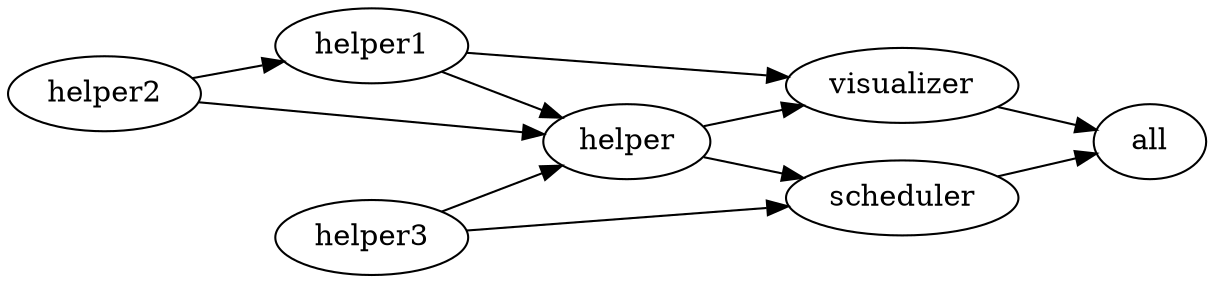 digraph ninja {
rankdir="LR"
"all" [label="all"]
"scheduler" [label="scheduler"]
"visualizer" [label="visualizer"]
"helper"  [label="helper"]
"helper1" [label="helper1"]
"helper2" [label="helper2"]
"helper3" [label="helper3"]

"scheduler"  -> "all"
"visualizer" -> "all"
"helper"     -> "scheduler"
"helper3"    -> "scheduler"
"helper"     -> "visualizer"
"helper1"    -> "visualizer"
"helper1"    -> "helper"
"helper2"    -> "helper"
"helper3"    -> "helper"
"helper2"    -> "helper1"
}
